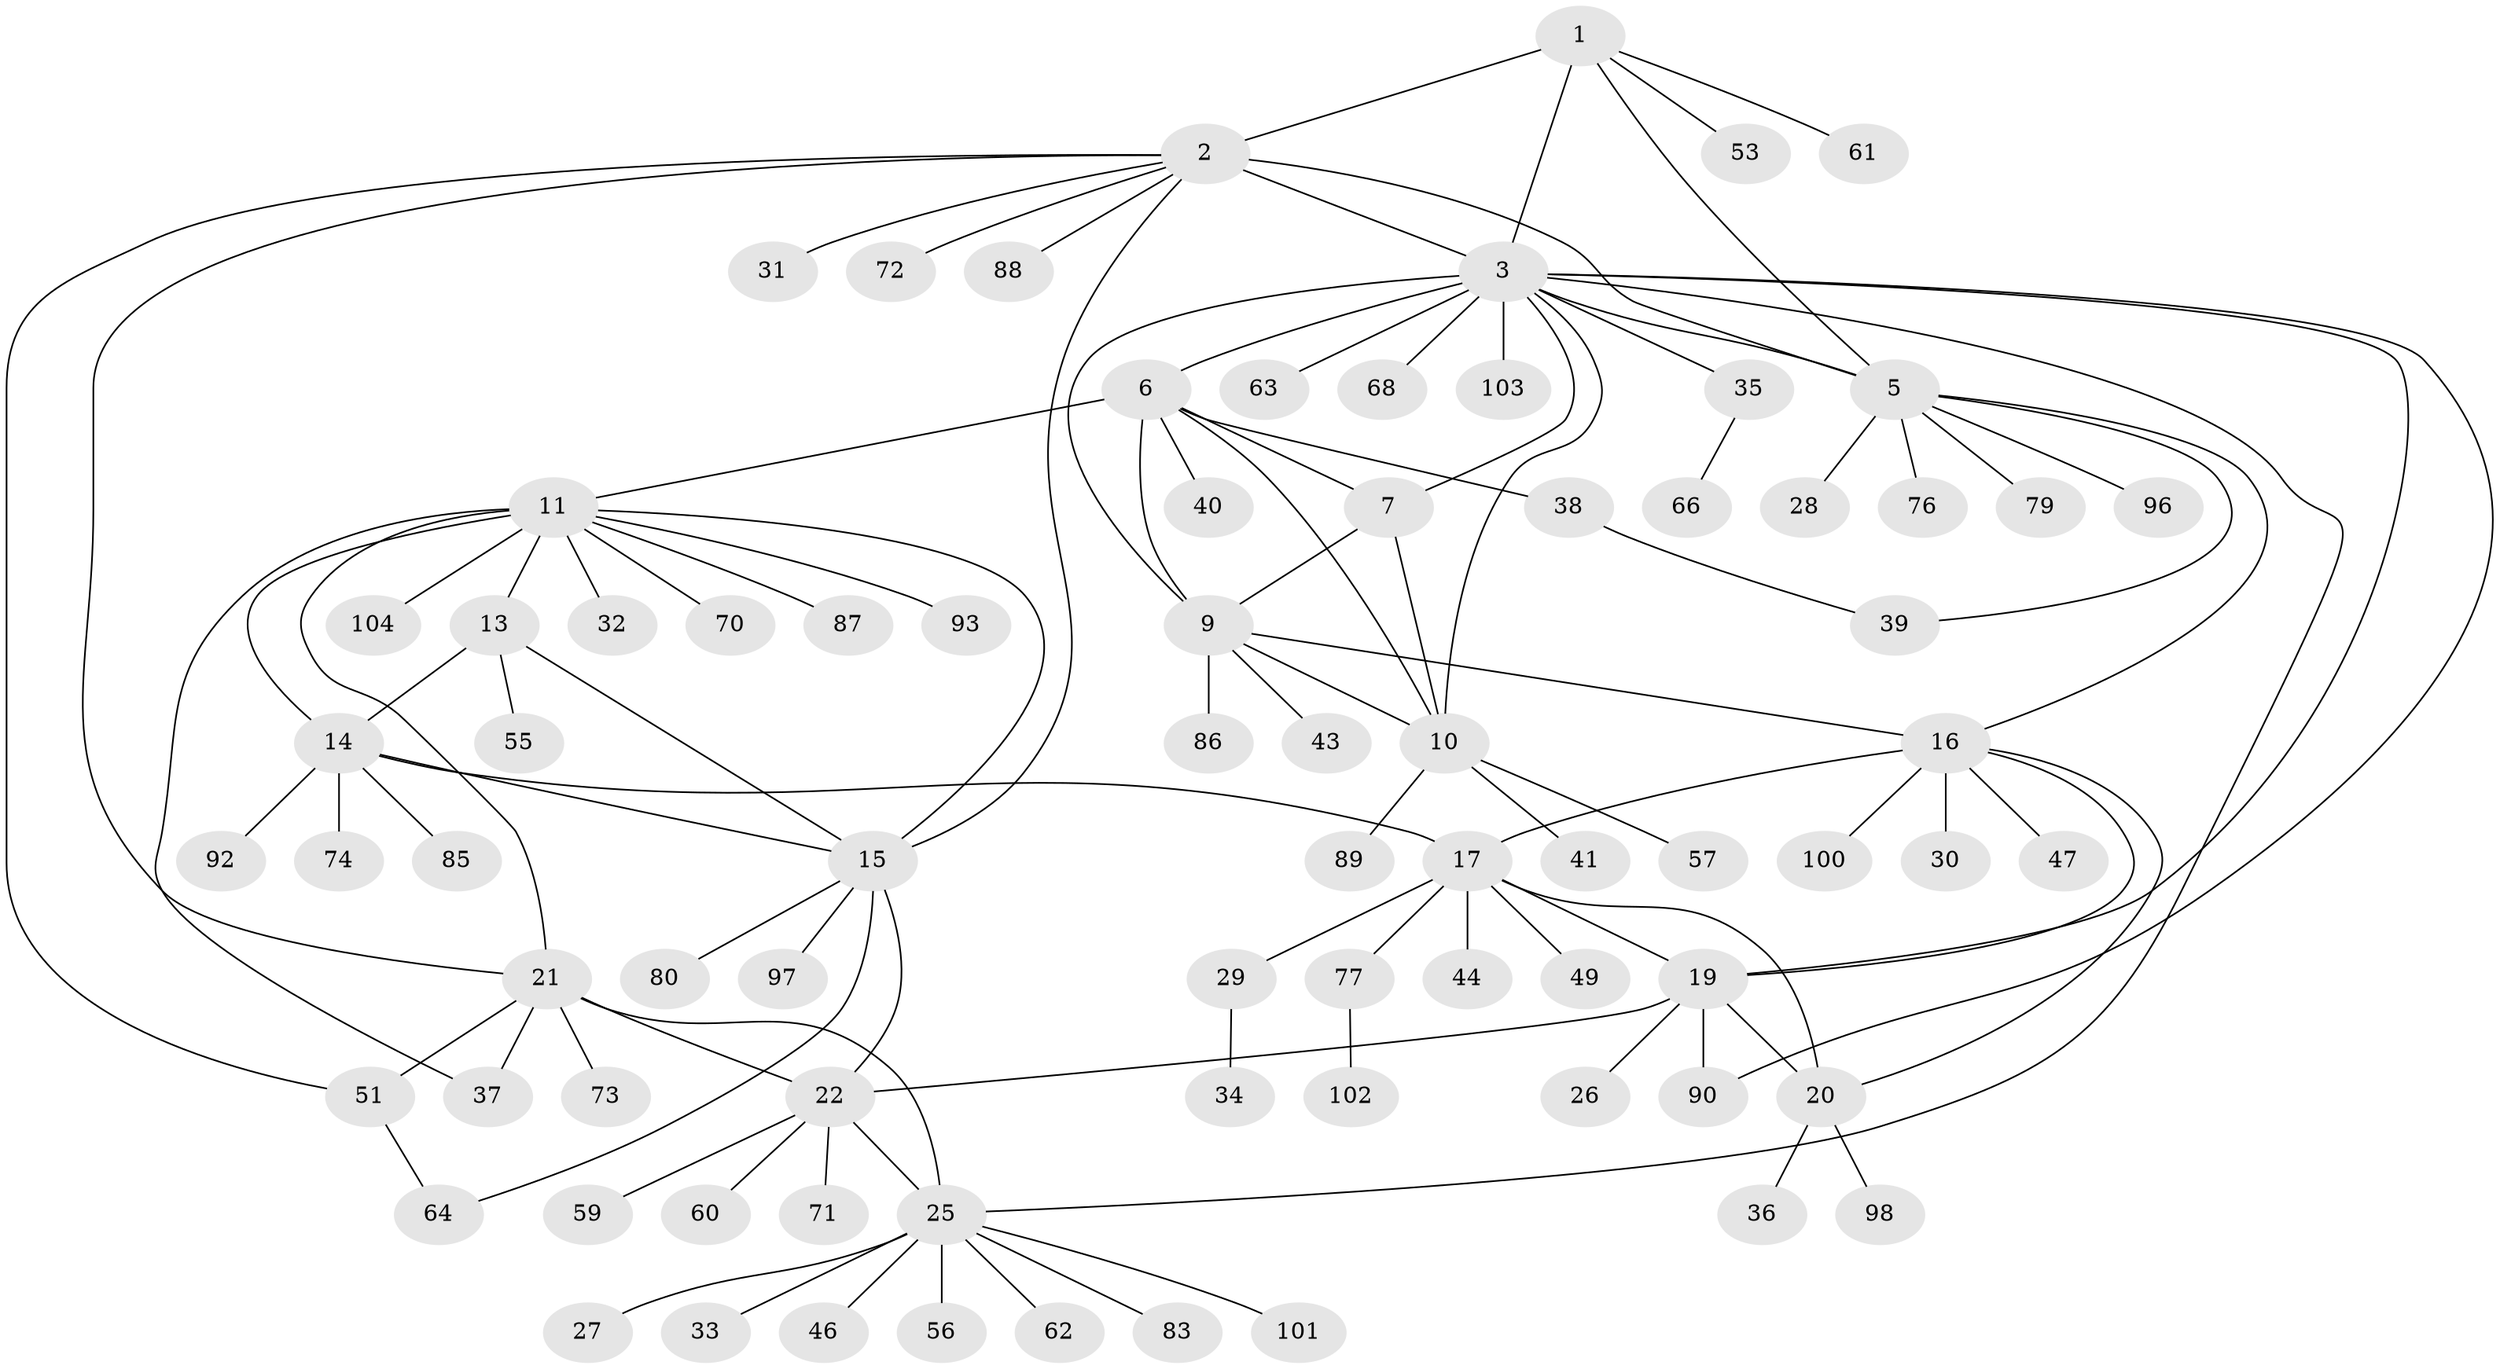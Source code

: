 // Generated by graph-tools (version 1.1) at 2025/24/03/03/25 07:24:10]
// undirected, 79 vertices, 107 edges
graph export_dot {
graph [start="1"]
  node [color=gray90,style=filled];
  1 [super="+48"];
  2 [super="+4"];
  3 [super="+8"];
  5 [super="+69"];
  6 [super="+45"];
  7;
  9 [super="+99"];
  10 [super="+52"];
  11 [super="+12"];
  13 [super="+65"];
  14 [super="+42"];
  15 [super="+67"];
  16 [super="+50"];
  17 [super="+18"];
  19 [super="+82"];
  20 [super="+84"];
  21 [super="+23"];
  22 [super="+24"];
  25 [super="+95"];
  26;
  27;
  28;
  29 [super="+75"];
  30;
  31;
  32;
  33;
  34;
  35 [super="+78"];
  36;
  37 [super="+54"];
  38;
  39 [super="+58"];
  40 [super="+94"];
  41;
  43;
  44;
  46;
  47;
  49;
  51;
  53;
  55;
  56;
  57 [super="+91"];
  59;
  60;
  61;
  62 [super="+81"];
  63;
  64;
  66;
  68;
  70;
  71;
  72;
  73;
  74;
  76;
  77;
  79;
  80;
  83;
  85;
  86;
  87;
  88;
  89;
  90;
  92;
  93;
  96;
  97;
  98;
  100;
  101;
  102;
  103;
  104;
  1 -- 2 [weight=2];
  1 -- 3;
  1 -- 5;
  1 -- 53;
  1 -- 61;
  2 -- 3 [weight=2];
  2 -- 5 [weight=2];
  2 -- 21;
  2 -- 51;
  2 -- 72;
  2 -- 88;
  2 -- 15;
  2 -- 31;
  3 -- 5;
  3 -- 35;
  3 -- 63;
  3 -- 90;
  3 -- 68;
  3 -- 6;
  3 -- 7;
  3 -- 103;
  3 -- 9;
  3 -- 10;
  3 -- 25;
  3 -- 19;
  5 -- 16;
  5 -- 28;
  5 -- 39;
  5 -- 76;
  5 -- 79;
  5 -- 96;
  6 -- 7;
  6 -- 9;
  6 -- 10;
  6 -- 11;
  6 -- 38;
  6 -- 40;
  7 -- 9;
  7 -- 10;
  9 -- 10;
  9 -- 16;
  9 -- 43;
  9 -- 86;
  10 -- 41;
  10 -- 57;
  10 -- 89;
  11 -- 13 [weight=2];
  11 -- 14 [weight=2];
  11 -- 15 [weight=2];
  11 -- 21;
  11 -- 37;
  11 -- 70;
  11 -- 87;
  11 -- 93;
  11 -- 104;
  11 -- 32;
  13 -- 14;
  13 -- 15;
  13 -- 55;
  14 -- 15;
  14 -- 74;
  14 -- 85;
  14 -- 17;
  14 -- 92;
  15 -- 64;
  15 -- 80;
  15 -- 97;
  15 -- 22;
  16 -- 17 [weight=2];
  16 -- 19;
  16 -- 20;
  16 -- 30;
  16 -- 47;
  16 -- 100;
  17 -- 19 [weight=2];
  17 -- 20 [weight=2];
  17 -- 29;
  17 -- 44;
  17 -- 49;
  17 -- 77;
  19 -- 20;
  19 -- 26;
  19 -- 90;
  19 -- 22;
  20 -- 36;
  20 -- 98;
  21 -- 22 [weight=4];
  21 -- 25 [weight=2];
  21 -- 37;
  21 -- 51;
  21 -- 73;
  22 -- 25 [weight=2];
  22 -- 60;
  22 -- 71;
  22 -- 59;
  25 -- 27;
  25 -- 33;
  25 -- 46;
  25 -- 56;
  25 -- 62;
  25 -- 83;
  25 -- 101;
  29 -- 34;
  35 -- 66;
  38 -- 39;
  51 -- 64;
  77 -- 102;
}
